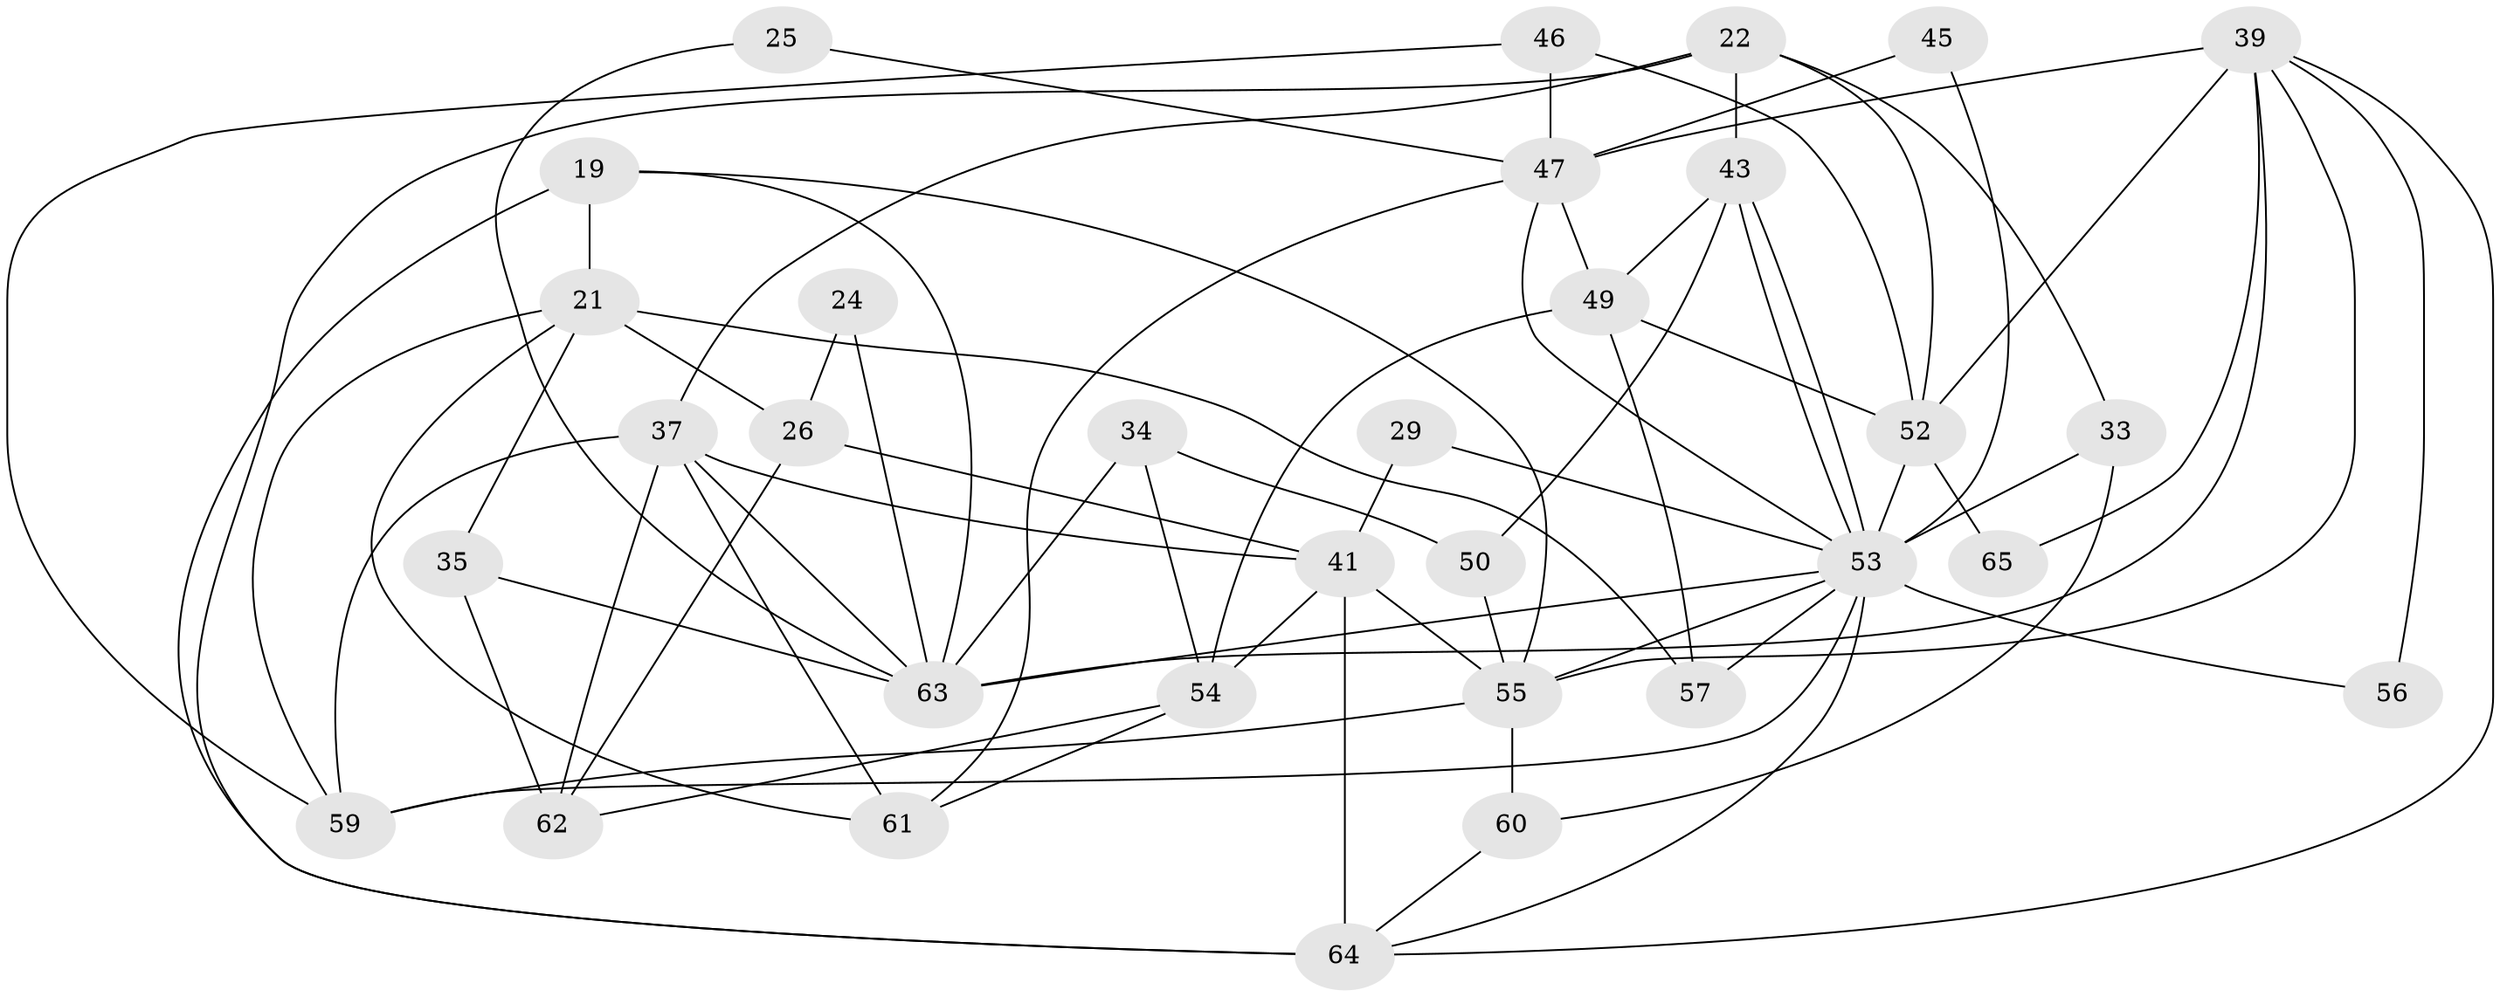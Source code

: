 // original degree distribution, {4: 0.16923076923076924, 7: 0.046153846153846156, 2: 0.12307692307692308, 5: 0.26153846153846155, 3: 0.3384615384615385, 6: 0.03076923076923077, 8: 0.03076923076923077}
// Generated by graph-tools (version 1.1) at 2025/49/03/09/25 04:49:40]
// undirected, 32 vertices, 73 edges
graph export_dot {
graph [start="1"]
  node [color=gray90,style=filled];
  19;
  21 [super="+4"];
  22 [super="+9"];
  24;
  25;
  26;
  29;
  33;
  34 [super="+16"];
  35;
  37 [super="+13+27"];
  39 [super="+36+31"];
  41 [super="+18+30"];
  43;
  45;
  46;
  47 [super="+23"];
  49;
  50;
  52 [super="+14+11"];
  53 [super="+51+44"];
  54 [super="+38+17"];
  55 [super="+15"];
  56;
  57;
  59 [super="+8"];
  60 [super="+28"];
  61 [super="+32"];
  62;
  63 [super="+2"];
  64 [super="+58+48"];
  65;
  19 -- 64 [weight=2];
  19 -- 21;
  19 -- 55;
  19 -- 63;
  21 -- 26 [weight=2];
  21 -- 57;
  21 -- 35;
  21 -- 59;
  21 -- 61;
  22 -- 37;
  22 -- 33;
  22 -- 43;
  22 -- 52;
  22 -- 64;
  24 -- 63;
  24 -- 26;
  25 -- 47;
  25 -- 63;
  26 -- 62;
  26 -- 41;
  29 -- 41;
  29 -- 53;
  33 -- 53;
  33 -- 60;
  34 -- 54;
  34 -- 50;
  34 -- 63 [weight=2];
  35 -- 62;
  35 -- 63;
  37 -- 61 [weight=2];
  37 -- 62 [weight=2];
  37 -- 63 [weight=2];
  37 -- 41 [weight=3];
  37 -- 59;
  39 -- 65 [weight=2];
  39 -- 56 [weight=2];
  39 -- 63;
  39 -- 55 [weight=2];
  39 -- 47 [weight=2];
  39 -- 52 [weight=2];
  39 -- 64;
  41 -- 55 [weight=2];
  41 -- 64 [weight=3];
  41 -- 54;
  43 -- 53;
  43 -- 53;
  43 -- 49;
  43 -- 50;
  45 -- 47;
  45 -- 53;
  46 -- 47;
  46 -- 59;
  46 -- 52;
  47 -- 49;
  47 -- 61 [weight=2];
  47 -- 53;
  49 -- 57;
  49 -- 54;
  49 -- 52;
  50 -- 55;
  52 -- 65;
  52 -- 53 [weight=4];
  53 -- 55;
  53 -- 57;
  53 -- 56;
  53 -- 64 [weight=2];
  53 -- 63;
  53 -- 59;
  54 -- 61;
  54 -- 62;
  55 -- 60 [weight=2];
  55 -- 59;
  60 -- 64;
}
